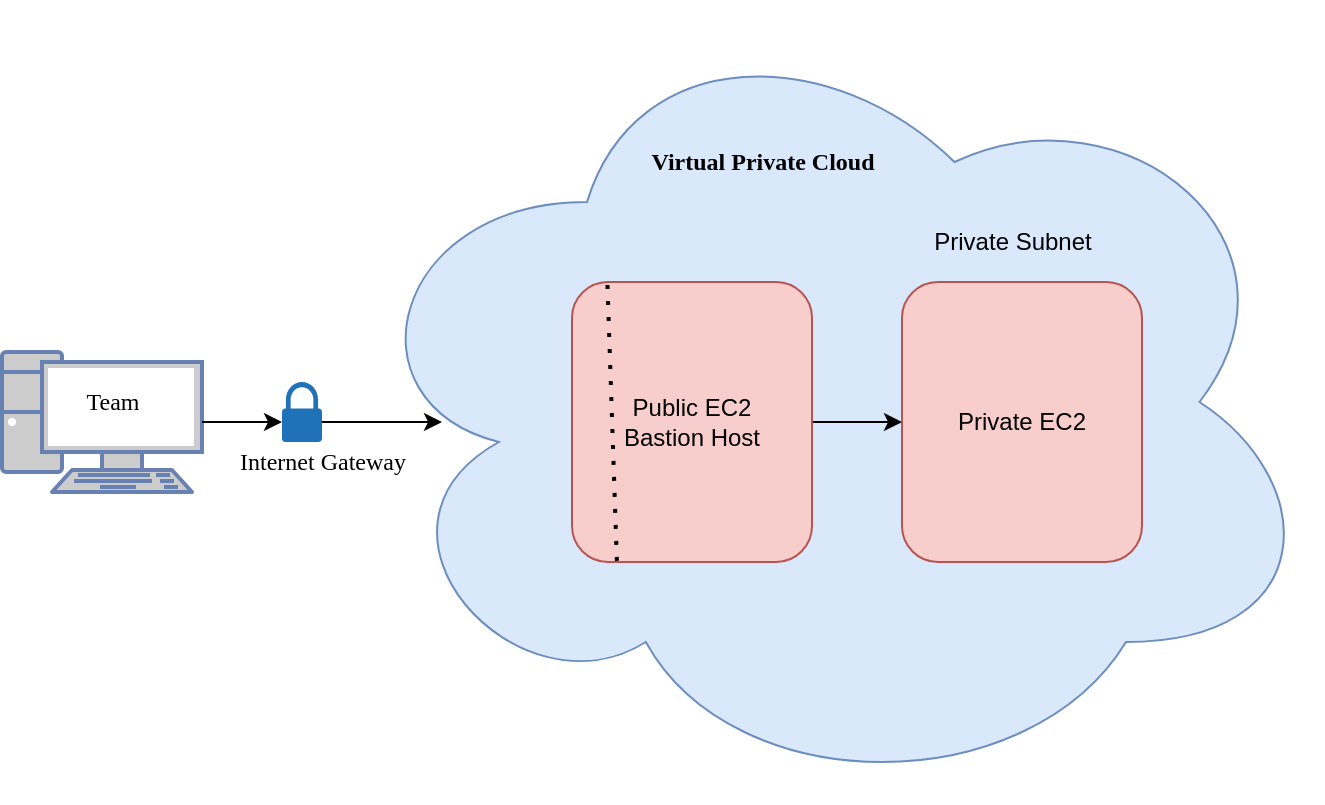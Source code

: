 <mxfile version="16.5.6" type="github">
  <diagram id="eUXah8DcGmbCCXtJsjQs" name="Page-1">
    <mxGraphModel dx="892" dy="1475" grid="1" gridSize="10" guides="1" tooltips="1" connect="1" arrows="1" fold="1" page="1" pageScale="1" pageWidth="850" pageHeight="1100" math="0" shadow="0">
      <root>
        <mxCell id="0" />
        <mxCell id="1" parent="0" />
        <mxCell id="i1_qdgGcEOw3BCc8qwj4-7" value="" style="ellipse;shape=cloud;whiteSpace=wrap;html=1;fillColor=#dae8fc;strokeColor=#6c8ebf;" vertex="1" parent="1">
          <mxGeometry x="180" y="-30" width="490" height="400" as="geometry" />
        </mxCell>
        <mxCell id="i1_qdgGcEOw3BCc8qwj4-1" value="Private EC2" style="rounded=1;whiteSpace=wrap;html=1;fillColor=#f8cecc;strokeColor=#b85450;" vertex="1" parent="1">
          <mxGeometry x="460" y="110" width="120" height="140" as="geometry" />
        </mxCell>
        <mxCell id="i1_qdgGcEOw3BCc8qwj4-6" value="Private Subnet" style="text;html=1;align=center;verticalAlign=middle;resizable=0;points=[];autosize=1;strokeColor=none;fillColor=none;" vertex="1" parent="1">
          <mxGeometry x="470" y="80" width="90" height="20" as="geometry" />
        </mxCell>
        <mxCell id="i1_qdgGcEOw3BCc8qwj4-8" value="Virtual Private Cloud" style="text;html=1;align=center;verticalAlign=middle;resizable=0;points=[];autosize=1;strokeColor=none;fillColor=none;fontFamily=Verdana;fontStyle=1;fontColor=#000000;labelBorderColor=none;" vertex="1" parent="1">
          <mxGeometry x="310" y="40" width="160" height="20" as="geometry" />
        </mxCell>
        <mxCell id="i1_qdgGcEOw3BCc8qwj4-11" value="" style="fontColor=#0066CC;verticalAlign=top;verticalLabelPosition=bottom;labelPosition=center;align=center;html=1;outlineConnect=0;fillColor=#CCCCCC;strokeColor=#6881B3;gradientColor=none;gradientDirection=north;strokeWidth=2;shape=mxgraph.networks.pc;fontFamily=Verdana;" vertex="1" parent="1">
          <mxGeometry x="10" y="145" width="100" height="70" as="geometry" />
        </mxCell>
        <mxCell id="i1_qdgGcEOw3BCc8qwj4-10" value="Team" style="text;html=1;align=center;verticalAlign=middle;resizable=0;points=[];autosize=1;strokeColor=none;fillColor=none;fontFamily=Verdana;" vertex="1" parent="1">
          <mxGeometry x="40" y="160" width="50" height="20" as="geometry" />
        </mxCell>
        <mxCell id="i1_qdgGcEOw3BCc8qwj4-12" value="" style="sketch=0;pointerEvents=1;shadow=0;dashed=0;html=1;strokeColor=none;labelPosition=center;verticalLabelPosition=bottom;verticalAlign=top;outlineConnect=0;align=center;shape=mxgraph.office.security.lock_protected;fillColor=#2072B8;fontFamily=Verdana;" vertex="1" parent="1">
          <mxGeometry x="150" y="160" width="20" height="30" as="geometry" />
        </mxCell>
        <mxCell id="i1_qdgGcEOw3BCc8qwj4-22" value="" style="edgeStyle=orthogonalEdgeStyle;rounded=0;orthogonalLoop=1;jettySize=auto;html=1;fontFamily=Verdana;fontColor=#000000;" edge="1" parent="1" source="i1_qdgGcEOw3BCc8qwj4-13" target="i1_qdgGcEOw3BCc8qwj4-1">
          <mxGeometry relative="1" as="geometry" />
        </mxCell>
        <mxCell id="i1_qdgGcEOw3BCc8qwj4-13" value="Public EC2&lt;br&gt;Bastion Host" style="rounded=1;whiteSpace=wrap;html=1;fillColor=#f8cecc;strokeColor=#b85450;" vertex="1" parent="1">
          <mxGeometry x="295" y="110" width="120" height="140" as="geometry" />
        </mxCell>
        <mxCell id="i1_qdgGcEOw3BCc8qwj4-14" value="" style="endArrow=classic;html=1;rounded=0;fontFamily=Verdana;" edge="1" parent="1">
          <mxGeometry width="50" height="50" relative="1" as="geometry">
            <mxPoint x="110" y="180" as="sourcePoint" />
            <mxPoint x="150" y="180" as="targetPoint" />
            <Array as="points">
              <mxPoint x="140" y="180" />
            </Array>
          </mxGeometry>
        </mxCell>
        <mxCell id="i1_qdgGcEOw3BCc8qwj4-15" value="" style="endArrow=classic;html=1;rounded=0;fontFamily=Verdana;" edge="1" parent="1">
          <mxGeometry width="50" height="50" relative="1" as="geometry">
            <mxPoint x="170" y="180" as="sourcePoint" />
            <mxPoint x="230" y="180" as="targetPoint" />
            <Array as="points">
              <mxPoint x="200" y="180" />
            </Array>
          </mxGeometry>
        </mxCell>
        <mxCell id="i1_qdgGcEOw3BCc8qwj4-16" value="Internet Gateway" style="text;html=1;align=center;verticalAlign=middle;resizable=0;points=[];autosize=1;strokeColor=none;fillColor=none;fontFamily=Verdana;" vertex="1" parent="1">
          <mxGeometry x="110" y="190" width="120" height="20" as="geometry" />
        </mxCell>
        <mxCell id="i1_qdgGcEOw3BCc8qwj4-23" value="" style="endArrow=none;dashed=1;html=1;dashPattern=1 3;strokeWidth=2;rounded=0;fontFamily=Verdana;fontColor=#000000;entryX=0.147;entryY=-0.009;entryDx=0;entryDy=0;entryPerimeter=0;exitX=0.187;exitY=0.996;exitDx=0;exitDy=0;exitPerimeter=0;" edge="1" parent="1" source="i1_qdgGcEOw3BCc8qwj4-13" target="i1_qdgGcEOw3BCc8qwj4-13">
          <mxGeometry width="50" height="50" relative="1" as="geometry">
            <mxPoint x="310" y="220" as="sourcePoint" />
            <mxPoint x="360" y="170" as="targetPoint" />
          </mxGeometry>
        </mxCell>
      </root>
    </mxGraphModel>
  </diagram>
</mxfile>
